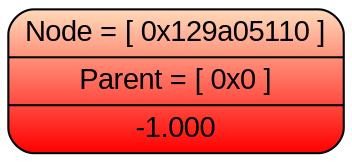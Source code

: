 digraph tree{
splines=ortho;
rankdir=HR;
nodesep=0.4;
node [shape=record, fontname="Arial"];
edge [style=bold, color="black", weight=10, penwidth=4, arrowsize=0.2];
P0x129a05110 [style = "filled, rounded", fillcolor="peachpuff:red" gradientangle=270,label=" {Node = [ 0x129a05110 ] | Parent = [ 0x0 ] | -1.000 }" ];
}
